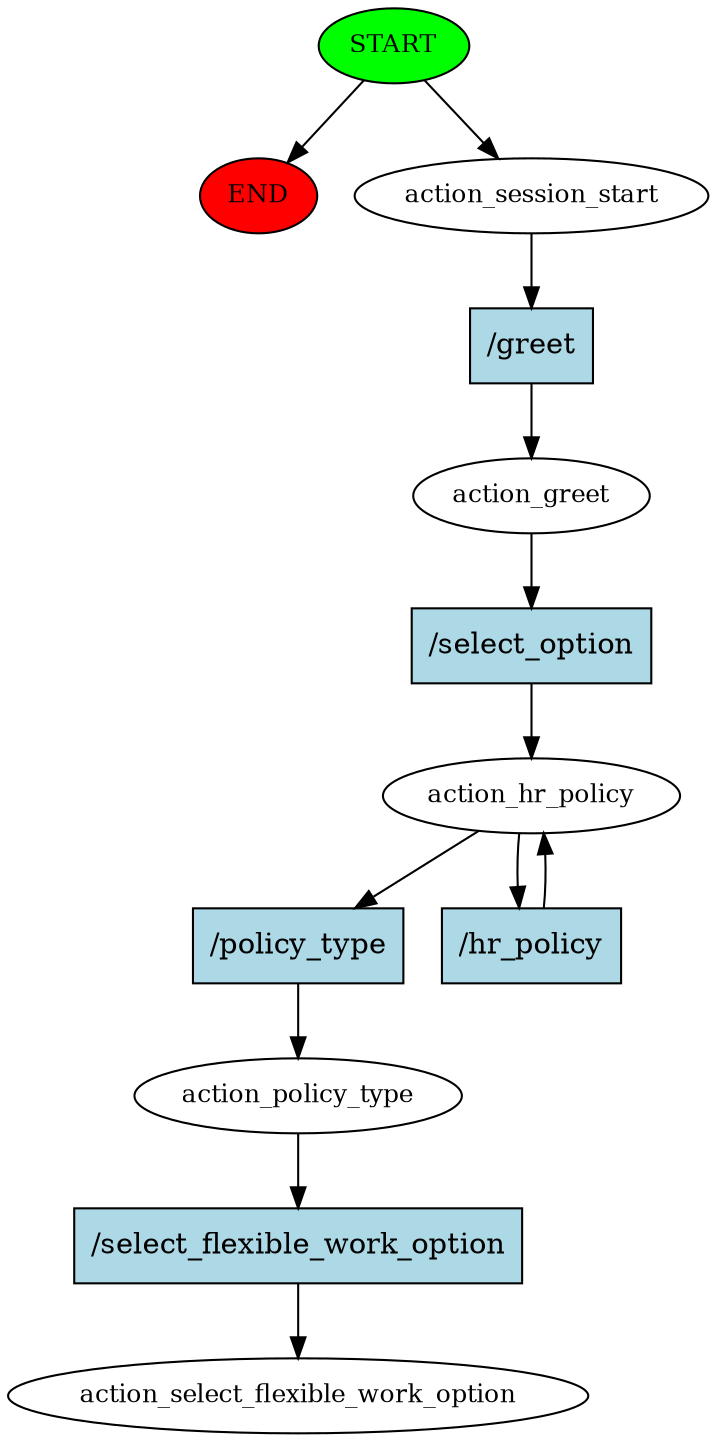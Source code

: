 digraph  {
0 [class="start active", fillcolor=green, fontsize=12, label=START, style=filled];
"-1" [class=end, fillcolor=red, fontsize=12, label=END, style=filled];
1 [class=active, fontsize=12, label=action_session_start];
2 [class=active, fontsize=12, label=action_greet];
3 [class=active, fontsize=12, label=action_hr_policy];
5 [class=active, fontsize=12, label=action_policy_type];
6 [class="dashed active", fontsize=12, label=action_select_flexible_work_option];
7 [class="intent active", fillcolor=lightblue, label="/greet", shape=rect, style=filled];
8 [class="intent active", fillcolor=lightblue, label="/select_option", shape=rect, style=filled];
9 [class="intent active", fillcolor=lightblue, label="/policy_type", shape=rect, style=filled];
10 [class="intent active", fillcolor=lightblue, label="/hr_policy", shape=rect, style=filled];
11 [class="intent active", fillcolor=lightblue, label="/select_flexible_work_option", shape=rect, style=filled];
0 -> "-1"  [class="", key=NONE, label=""];
0 -> 1  [class=active, key=NONE, label=""];
1 -> 7  [class=active, key=0];
2 -> 8  [class=active, key=0];
3 -> 9  [class=active, key=0];
3 -> 10  [class=active, key=0];
5 -> 11  [class=active, key=0];
7 -> 2  [class=active, key=0];
8 -> 3  [class=active, key=0];
9 -> 5  [class=active, key=0];
10 -> 3  [class=active, key=0];
11 -> 6  [class=active, key=0];
}
